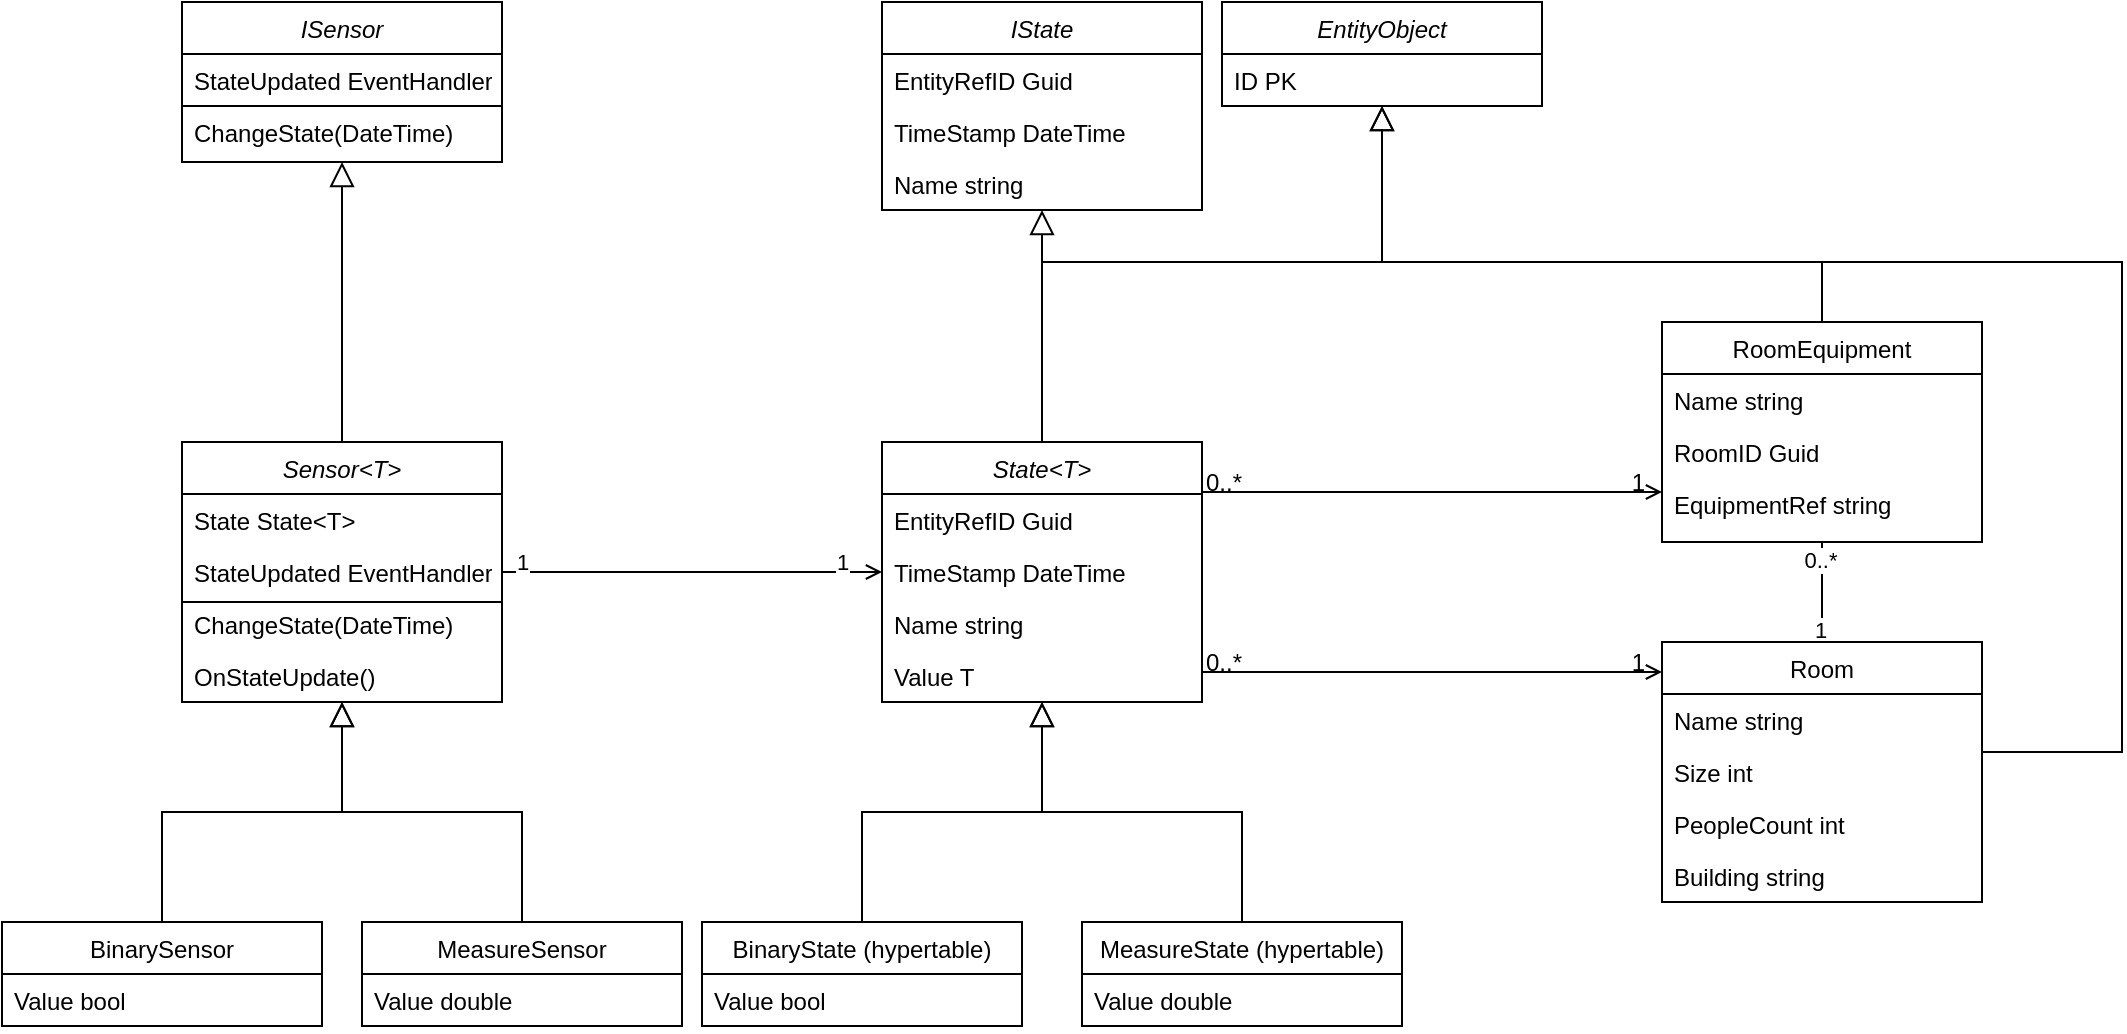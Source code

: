 <mxfile version="18.0.2" type="device"><diagram id="C5RBs43oDa-KdzZeNtuy" name="Page-1"><mxGraphModel dx="2324" dy="836" grid="1" gridSize="10" guides="1" tooltips="1" connect="1" arrows="1" fold="1" page="1" pageScale="1" pageWidth="827" pageHeight="1169" math="0" shadow="0"><root><mxCell id="WIyWlLk6GJQsqaUBKTNV-0"/><mxCell id="WIyWlLk6GJQsqaUBKTNV-1" parent="WIyWlLk6GJQsqaUBKTNV-0"/><mxCell id="zkfFHV4jXpPFQw0GAbJ--0" value="State&lt;T&gt;" style="swimlane;fontStyle=2;align=center;verticalAlign=top;childLayout=stackLayout;horizontal=1;startSize=26;horizontalStack=0;resizeParent=1;resizeLast=0;collapsible=1;marginBottom=0;rounded=0;shadow=0;strokeWidth=1;" parent="WIyWlLk6GJQsqaUBKTNV-1" vertex="1"><mxGeometry x="120" y="230" width="160" height="130" as="geometry"><mxRectangle x="230" y="140" width="160" height="26" as="alternateBounds"/></mxGeometry></mxCell><mxCell id="zkfFHV4jXpPFQw0GAbJ--2" value="EntityRefID Guid" style="text;align=left;verticalAlign=top;spacingLeft=4;spacingRight=4;overflow=hidden;rotatable=0;points=[[0,0.5],[1,0.5]];portConstraint=eastwest;rounded=0;shadow=0;html=0;" parent="zkfFHV4jXpPFQw0GAbJ--0" vertex="1"><mxGeometry y="26" width="160" height="26" as="geometry"/></mxCell><mxCell id="zkfFHV4jXpPFQw0GAbJ--3" value="TimeStamp DateTime" style="text;align=left;verticalAlign=top;spacingLeft=4;spacingRight=4;overflow=hidden;rotatable=0;points=[[0,0.5],[1,0.5]];portConstraint=eastwest;rounded=0;shadow=0;html=0;" parent="zkfFHV4jXpPFQw0GAbJ--0" vertex="1"><mxGeometry y="52" width="160" height="26" as="geometry"/></mxCell><mxCell id="ZIYa35YMbLFhxTtSrHi2-1" value="Name string" style="text;align=left;verticalAlign=top;spacingLeft=4;spacingRight=4;overflow=hidden;rotatable=0;points=[[0,0.5],[1,0.5]];portConstraint=eastwest;rounded=0;shadow=0;html=0;" parent="zkfFHV4jXpPFQw0GAbJ--0" vertex="1"><mxGeometry y="78" width="160" height="26" as="geometry"/></mxCell><mxCell id="ZIYa35YMbLFhxTtSrHi2-34" value="Value T" style="text;align=left;verticalAlign=top;spacingLeft=4;spacingRight=4;overflow=hidden;rotatable=0;points=[[0,0.5],[1,0.5]];portConstraint=eastwest;rounded=0;shadow=0;html=0;" parent="zkfFHV4jXpPFQw0GAbJ--0" vertex="1"><mxGeometry y="104" width="160" height="26" as="geometry"/></mxCell><mxCell id="zkfFHV4jXpPFQw0GAbJ--6" value="BinaryState (hypertable)" style="swimlane;fontStyle=0;align=center;verticalAlign=top;childLayout=stackLayout;horizontal=1;startSize=26;horizontalStack=0;resizeParent=1;resizeLast=0;collapsible=1;marginBottom=0;rounded=0;shadow=0;strokeWidth=1;" parent="WIyWlLk6GJQsqaUBKTNV-1" vertex="1"><mxGeometry x="30" y="470" width="160" height="52" as="geometry"><mxRectangle x="130" y="380" width="160" height="26" as="alternateBounds"/></mxGeometry></mxCell><mxCell id="zkfFHV4jXpPFQw0GAbJ--7" value="Value bool" style="text;align=left;verticalAlign=top;spacingLeft=4;spacingRight=4;overflow=hidden;rotatable=0;points=[[0,0.5],[1,0.5]];portConstraint=eastwest;" parent="zkfFHV4jXpPFQw0GAbJ--6" vertex="1"><mxGeometry y="26" width="160" height="26" as="geometry"/></mxCell><mxCell id="zkfFHV4jXpPFQw0GAbJ--12" value="" style="endArrow=block;endSize=10;endFill=0;shadow=0;strokeWidth=1;rounded=0;edgeStyle=elbowEdgeStyle;elbow=vertical;" parent="WIyWlLk6GJQsqaUBKTNV-1" source="zkfFHV4jXpPFQw0GAbJ--6" target="zkfFHV4jXpPFQw0GAbJ--0" edge="1"><mxGeometry width="160" relative="1" as="geometry"><mxPoint x="100" y="313" as="sourcePoint"/><mxPoint x="100" y="313" as="targetPoint"/></mxGeometry></mxCell><mxCell id="zkfFHV4jXpPFQw0GAbJ--13" value="MeasureState (hypertable)" style="swimlane;fontStyle=0;align=center;verticalAlign=top;childLayout=stackLayout;horizontal=1;startSize=26;horizontalStack=0;resizeParent=1;resizeLast=0;collapsible=1;marginBottom=0;rounded=0;shadow=0;strokeWidth=1;" parent="WIyWlLk6GJQsqaUBKTNV-1" vertex="1"><mxGeometry x="220" y="470" width="160" height="52" as="geometry"><mxRectangle x="340" y="380" width="170" height="26" as="alternateBounds"/></mxGeometry></mxCell><mxCell id="zkfFHV4jXpPFQw0GAbJ--14" value="Value double" style="text;align=left;verticalAlign=top;spacingLeft=4;spacingRight=4;overflow=hidden;rotatable=0;points=[[0,0.5],[1,0.5]];portConstraint=eastwest;" parent="zkfFHV4jXpPFQw0GAbJ--13" vertex="1"><mxGeometry y="26" width="160" height="26" as="geometry"/></mxCell><mxCell id="zkfFHV4jXpPFQw0GAbJ--16" value="" style="endArrow=block;endSize=10;endFill=0;shadow=0;strokeWidth=1;rounded=0;edgeStyle=elbowEdgeStyle;elbow=vertical;" parent="WIyWlLk6GJQsqaUBKTNV-1" source="zkfFHV4jXpPFQw0GAbJ--13" target="zkfFHV4jXpPFQw0GAbJ--0" edge="1"><mxGeometry width="160" relative="1" as="geometry"><mxPoint x="110" y="483" as="sourcePoint"/><mxPoint x="210" y="381" as="targetPoint"/></mxGeometry></mxCell><mxCell id="zkfFHV4jXpPFQw0GAbJ--17" value="RoomEquipment" style="swimlane;fontStyle=0;align=center;verticalAlign=top;childLayout=stackLayout;horizontal=1;startSize=26;horizontalStack=0;resizeParent=1;resizeLast=0;collapsible=1;marginBottom=0;rounded=0;shadow=0;strokeWidth=1;" parent="WIyWlLk6GJQsqaUBKTNV-1" vertex="1"><mxGeometry x="510" y="170" width="160" height="110" as="geometry"><mxRectangle x="550" y="140" width="160" height="26" as="alternateBounds"/></mxGeometry></mxCell><mxCell id="zkfFHV4jXpPFQw0GAbJ--19" value="Name string" style="text;align=left;verticalAlign=top;spacingLeft=4;spacingRight=4;overflow=hidden;rotatable=0;points=[[0,0.5],[1,0.5]];portConstraint=eastwest;rounded=0;shadow=0;html=0;" parent="zkfFHV4jXpPFQw0GAbJ--17" vertex="1"><mxGeometry y="26" width="160" height="26" as="geometry"/></mxCell><mxCell id="zkfFHV4jXpPFQw0GAbJ--20" value="RoomID Guid" style="text;align=left;verticalAlign=top;spacingLeft=4;spacingRight=4;overflow=hidden;rotatable=0;points=[[0,0.5],[1,0.5]];portConstraint=eastwest;rounded=0;shadow=0;html=0;" parent="zkfFHV4jXpPFQw0GAbJ--17" vertex="1"><mxGeometry y="52" width="160" height="26" as="geometry"/></mxCell><mxCell id="ZIYa35YMbLFhxTtSrHi2-12" value="EquipmentRef string" style="text;align=left;verticalAlign=top;spacingLeft=4;spacingRight=4;overflow=hidden;rotatable=0;points=[[0,0.5],[1,0.5]];portConstraint=eastwest;rounded=0;shadow=0;html=0;" parent="zkfFHV4jXpPFQw0GAbJ--17" vertex="1"><mxGeometry y="78" width="160" height="26" as="geometry"/></mxCell><mxCell id="zkfFHV4jXpPFQw0GAbJ--26" value="" style="endArrow=open;shadow=0;strokeWidth=1;rounded=0;endFill=0;edgeStyle=elbowEdgeStyle;elbow=vertical;" parent="WIyWlLk6GJQsqaUBKTNV-1" source="zkfFHV4jXpPFQw0GAbJ--0" target="zkfFHV4jXpPFQw0GAbJ--17" edge="1"><mxGeometry x="0.5" y="41" relative="1" as="geometry"><mxPoint x="380" y="222" as="sourcePoint"/><mxPoint x="540" y="222" as="targetPoint"/><mxPoint x="-40" y="32" as="offset"/></mxGeometry></mxCell><mxCell id="zkfFHV4jXpPFQw0GAbJ--27" value="0..*" style="resizable=0;align=left;verticalAlign=bottom;labelBackgroundColor=none;fontSize=12;" parent="zkfFHV4jXpPFQw0GAbJ--26" connectable="0" vertex="1"><mxGeometry x="-1" relative="1" as="geometry"><mxPoint y="4" as="offset"/></mxGeometry></mxCell><mxCell id="zkfFHV4jXpPFQw0GAbJ--28" value="1" style="resizable=0;align=right;verticalAlign=bottom;labelBackgroundColor=none;fontSize=12;" parent="zkfFHV4jXpPFQw0GAbJ--26" connectable="0" vertex="1"><mxGeometry x="1" relative="1" as="geometry"><mxPoint x="-7" y="4" as="offset"/></mxGeometry></mxCell><mxCell id="ZIYa35YMbLFhxTtSrHi2-13" style="edgeStyle=orthogonalEdgeStyle;rounded=0;orthogonalLoop=1;jettySize=auto;html=1;endArrow=none;endFill=0;" parent="WIyWlLk6GJQsqaUBKTNV-1" source="ZIYa35YMbLFhxTtSrHi2-2" target="zkfFHV4jXpPFQw0GAbJ--17" edge="1"><mxGeometry relative="1" as="geometry"><mxPoint x="590" y="280" as="targetPoint"/></mxGeometry></mxCell><mxCell id="ZIYa35YMbLFhxTtSrHi2-14" value="0..*" style="edgeLabel;html=1;align=center;verticalAlign=middle;resizable=0;points=[];" parent="ZIYa35YMbLFhxTtSrHi2-13" vertex="1" connectable="0"><mxGeometry x="0.75" y="1" relative="1" as="geometry"><mxPoint y="3" as="offset"/></mxGeometry></mxCell><mxCell id="ZIYa35YMbLFhxTtSrHi2-15" value="1" style="edgeLabel;html=1;align=center;verticalAlign=middle;resizable=0;points=[];" parent="ZIYa35YMbLFhxTtSrHi2-13" vertex="1" connectable="0"><mxGeometry x="-0.317" y="1" relative="1" as="geometry"><mxPoint y="11" as="offset"/></mxGeometry></mxCell><mxCell id="ZIYa35YMbLFhxTtSrHi2-2" value="Room" style="swimlane;fontStyle=0;align=center;verticalAlign=top;childLayout=stackLayout;horizontal=1;startSize=26;horizontalStack=0;resizeParent=1;resizeLast=0;collapsible=1;marginBottom=0;rounded=0;shadow=0;strokeWidth=1;" parent="WIyWlLk6GJQsqaUBKTNV-1" vertex="1"><mxGeometry x="510" y="330" width="160" height="130" as="geometry"><mxRectangle x="550" y="140" width="160" height="26" as="alternateBounds"/></mxGeometry></mxCell><mxCell id="ZIYa35YMbLFhxTtSrHi2-4" value="Name string" style="text;align=left;verticalAlign=top;spacingLeft=4;spacingRight=4;overflow=hidden;rotatable=0;points=[[0,0.5],[1,0.5]];portConstraint=eastwest;rounded=0;shadow=0;html=0;" parent="ZIYa35YMbLFhxTtSrHi2-2" vertex="1"><mxGeometry y="26" width="160" height="26" as="geometry"/></mxCell><mxCell id="ZIYa35YMbLFhxTtSrHi2-5" value="Size int" style="text;align=left;verticalAlign=top;spacingLeft=4;spacingRight=4;overflow=hidden;rotatable=0;points=[[0,0.5],[1,0.5]];portConstraint=eastwest;rounded=0;shadow=0;html=0;" parent="ZIYa35YMbLFhxTtSrHi2-2" vertex="1"><mxGeometry y="52" width="160" height="26" as="geometry"/></mxCell><mxCell id="ZIYa35YMbLFhxTtSrHi2-6" value="PeopleCount int" style="text;align=left;verticalAlign=top;spacingLeft=4;spacingRight=4;overflow=hidden;rotatable=0;points=[[0,0.5],[1,0.5]];portConstraint=eastwest;rounded=0;shadow=0;html=0;" parent="ZIYa35YMbLFhxTtSrHi2-2" vertex="1"><mxGeometry y="78" width="160" height="26" as="geometry"/></mxCell><mxCell id="ZIYa35YMbLFhxTtSrHi2-7" value="Building string" style="text;align=left;verticalAlign=top;spacingLeft=4;spacingRight=4;overflow=hidden;rotatable=0;points=[[0,0.5],[1,0.5]];portConstraint=eastwest;rounded=0;shadow=0;html=0;" parent="ZIYa35YMbLFhxTtSrHi2-2" vertex="1"><mxGeometry y="104" width="160" height="26" as="geometry"/></mxCell><mxCell id="ZIYa35YMbLFhxTtSrHi2-8" value="" style="endArrow=open;shadow=0;strokeWidth=1;rounded=0;endFill=0;edgeStyle=elbowEdgeStyle;elbow=vertical;" parent="WIyWlLk6GJQsqaUBKTNV-1" source="zkfFHV4jXpPFQw0GAbJ--0" target="ZIYa35YMbLFhxTtSrHi2-2" edge="1"><mxGeometry x="0.5" y="41" relative="1" as="geometry"><mxPoint x="380" y="250" as="sourcePoint"/><mxPoint x="570" y="250" as="targetPoint"/><mxPoint x="-40" y="32" as="offset"/></mxGeometry></mxCell><mxCell id="ZIYa35YMbLFhxTtSrHi2-9" value="0..*" style="resizable=0;align=left;verticalAlign=bottom;labelBackgroundColor=none;fontSize=12;" parent="ZIYa35YMbLFhxTtSrHi2-8" connectable="0" vertex="1"><mxGeometry x="-1" relative="1" as="geometry"><mxPoint y="4" as="offset"/></mxGeometry></mxCell><mxCell id="ZIYa35YMbLFhxTtSrHi2-10" value="1" style="resizable=0;align=right;verticalAlign=bottom;labelBackgroundColor=none;fontSize=12;" parent="ZIYa35YMbLFhxTtSrHi2-8" connectable="0" vertex="1"><mxGeometry x="1" relative="1" as="geometry"><mxPoint x="-7" y="4" as="offset"/></mxGeometry></mxCell><mxCell id="ZIYa35YMbLFhxTtSrHi2-23" value="EntityObject" style="swimlane;fontStyle=2;align=center;verticalAlign=top;childLayout=stackLayout;horizontal=1;startSize=26;horizontalStack=0;resizeParent=1;resizeLast=0;collapsible=1;marginBottom=0;rounded=0;shadow=0;strokeWidth=1;" parent="WIyWlLk6GJQsqaUBKTNV-1" vertex="1"><mxGeometry x="290" y="10" width="160" height="52" as="geometry"><mxRectangle x="230" y="140" width="160" height="26" as="alternateBounds"/></mxGeometry></mxCell><mxCell id="ZIYa35YMbLFhxTtSrHi2-24" value="ID PK" style="text;align=left;verticalAlign=top;spacingLeft=4;spacingRight=4;overflow=hidden;rotatable=0;points=[[0,0.5],[1,0.5]];portConstraint=eastwest;" parent="ZIYa35YMbLFhxTtSrHi2-23" vertex="1"><mxGeometry y="26" width="160" height="26" as="geometry"/></mxCell><mxCell id="ZIYa35YMbLFhxTtSrHi2-28" value="" style="endArrow=block;endSize=10;endFill=0;shadow=0;strokeWidth=1;rounded=0;edgeStyle=elbowEdgeStyle;elbow=vertical;" parent="WIyWlLk6GJQsqaUBKTNV-1" source="zkfFHV4jXpPFQw0GAbJ--17" target="ZIYa35YMbLFhxTtSrHi2-24" edge="1"><mxGeometry width="160" relative="1" as="geometry"><mxPoint x="480" y="210" as="sourcePoint"/><mxPoint x="380" y="110" as="targetPoint"/><Array as="points"><mxPoint x="370" y="140"/><mxPoint x="470" y="110"/><mxPoint x="370" y="120"/></Array></mxGeometry></mxCell><mxCell id="ZIYa35YMbLFhxTtSrHi2-30" value="" style="endArrow=block;endSize=10;endFill=0;shadow=0;strokeWidth=1;rounded=0;edgeStyle=elbowEdgeStyle;elbow=vertical;exitX=0.5;exitY=0;exitDx=0;exitDy=0;" parent="WIyWlLk6GJQsqaUBKTNV-1" source="zkfFHV4jXpPFQw0GAbJ--0" target="ZIYa35YMbLFhxTtSrHi2-24" edge="1"><mxGeometry width="160" relative="1" as="geometry"><mxPoint x="370" y="138" as="sourcePoint"/><mxPoint x="90" y="70" as="targetPoint"/><Array as="points"><mxPoint x="370" y="140"/><mxPoint x="370" y="110"/><mxPoint x="370" y="120"/><mxPoint x="370" y="80"/><mxPoint x="370" y="100"/></Array></mxGeometry></mxCell><mxCell id="ZIYa35YMbLFhxTtSrHi2-33" style="edgeStyle=orthogonalEdgeStyle;rounded=0;orthogonalLoop=1;jettySize=auto;html=1;endArrow=none;endFill=0;" parent="WIyWlLk6GJQsqaUBKTNV-1" source="ZIYa35YMbLFhxTtSrHi2-2" edge="1"><mxGeometry relative="1" as="geometry"><mxPoint x="590" y="140" as="targetPoint"/><Array as="points"><mxPoint x="740" y="385"/><mxPoint x="740" y="140"/><mxPoint x="590" y="140"/></Array></mxGeometry></mxCell><mxCell id="sdg6t4KoSezX6TQlxOpi-17" style="edgeStyle=orthogonalEdgeStyle;rounded=0;orthogonalLoop=1;jettySize=auto;html=1;entryX=0;entryY=0.5;entryDx=0;entryDy=0;endArrow=open;endFill=0;" edge="1" parent="WIyWlLk6GJQsqaUBKTNV-1" source="sdg6t4KoSezX6TQlxOpi-0" target="zkfFHV4jXpPFQw0GAbJ--3"><mxGeometry relative="1" as="geometry"/></mxCell><mxCell id="sdg6t4KoSezX6TQlxOpi-18" value="1" style="edgeLabel;html=1;align=center;verticalAlign=middle;resizable=0;points=[];" vertex="1" connectable="0" parent="sdg6t4KoSezX6TQlxOpi-17"><mxGeometry x="-0.758" y="-2" relative="1" as="geometry"><mxPoint x="-13" y="-7" as="offset"/></mxGeometry></mxCell><mxCell id="sdg6t4KoSezX6TQlxOpi-19" value="1" style="edgeLabel;html=1;align=center;verticalAlign=middle;resizable=0;points=[];" vertex="1" connectable="0" parent="sdg6t4KoSezX6TQlxOpi-17"><mxGeometry x="0.705" y="2" relative="1" as="geometry"><mxPoint x="8" y="-3" as="offset"/></mxGeometry></mxCell><mxCell id="sdg6t4KoSezX6TQlxOpi-0" value="Sensor&lt;T&gt;" style="swimlane;fontStyle=2;align=center;verticalAlign=top;childLayout=stackLayout;horizontal=1;startSize=26;horizontalStack=0;resizeParent=1;resizeLast=0;collapsible=1;marginBottom=0;rounded=0;shadow=0;strokeWidth=1;" vertex="1" parent="WIyWlLk6GJQsqaUBKTNV-1"><mxGeometry x="-230" y="230" width="160" height="130" as="geometry"><mxRectangle x="230" y="140" width="160" height="26" as="alternateBounds"/></mxGeometry></mxCell><mxCell id="sdg6t4KoSezX6TQlxOpi-1" value="State State&lt;T&gt;" style="text;align=left;verticalAlign=top;spacingLeft=4;spacingRight=4;overflow=hidden;rotatable=0;points=[[0,0.5],[1,0.5]];portConstraint=eastwest;rounded=0;shadow=0;html=0;" vertex="1" parent="sdg6t4KoSezX6TQlxOpi-0"><mxGeometry y="26" width="160" height="26" as="geometry"/></mxCell><mxCell id="sdg6t4KoSezX6TQlxOpi-6" value="" style="endArrow=none;html=1;rounded=0;" edge="1" parent="sdg6t4KoSezX6TQlxOpi-0"><mxGeometry width="50" height="50" relative="1" as="geometry"><mxPoint y="80" as="sourcePoint"/><mxPoint x="160" y="80" as="targetPoint"/><Array as="points"/></mxGeometry></mxCell><mxCell id="sdg6t4KoSezX6TQlxOpi-9" value="StateUpdated EventHandler" style="text;align=left;verticalAlign=top;spacingLeft=4;spacingRight=4;overflow=hidden;rotatable=0;points=[[0,0.5],[1,0.5]];portConstraint=eastwest;rounded=0;shadow=0;html=0;" vertex="1" parent="sdg6t4KoSezX6TQlxOpi-0"><mxGeometry y="52" width="160" height="26" as="geometry"/></mxCell><mxCell id="sdg6t4KoSezX6TQlxOpi-7" value="ChangeState(DateTime)" style="text;align=left;verticalAlign=top;spacingLeft=4;spacingRight=4;overflow=hidden;rotatable=0;points=[[0,0.5],[1,0.5]];portConstraint=eastwest;rounded=0;shadow=0;html=0;" vertex="1" parent="sdg6t4KoSezX6TQlxOpi-0"><mxGeometry y="78" width="160" height="26" as="geometry"/></mxCell><mxCell id="sdg6t4KoSezX6TQlxOpi-8" value="OnStateUpdate()" style="text;align=left;verticalAlign=top;spacingLeft=4;spacingRight=4;overflow=hidden;rotatable=0;points=[[0,0.5],[1,0.5]];portConstraint=eastwest;rounded=0;shadow=0;html=0;" vertex="1" parent="sdg6t4KoSezX6TQlxOpi-0"><mxGeometry y="104" width="160" height="26" as="geometry"/></mxCell><mxCell id="sdg6t4KoSezX6TQlxOpi-10" value="BinarySensor" style="swimlane;fontStyle=0;align=center;verticalAlign=top;childLayout=stackLayout;horizontal=1;startSize=26;horizontalStack=0;resizeParent=1;resizeLast=0;collapsible=1;marginBottom=0;rounded=0;shadow=0;strokeWidth=1;" vertex="1" parent="WIyWlLk6GJQsqaUBKTNV-1"><mxGeometry x="-320" y="470" width="160" height="52" as="geometry"><mxRectangle x="130" y="380" width="160" height="26" as="alternateBounds"/></mxGeometry></mxCell><mxCell id="sdg6t4KoSezX6TQlxOpi-11" value="Value bool" style="text;align=left;verticalAlign=top;spacingLeft=4;spacingRight=4;overflow=hidden;rotatable=0;points=[[0,0.5],[1,0.5]];portConstraint=eastwest;" vertex="1" parent="sdg6t4KoSezX6TQlxOpi-10"><mxGeometry y="26" width="160" height="26" as="geometry"/></mxCell><mxCell id="sdg6t4KoSezX6TQlxOpi-12" value="MeasureSensor" style="swimlane;fontStyle=0;align=center;verticalAlign=top;childLayout=stackLayout;horizontal=1;startSize=26;horizontalStack=0;resizeParent=1;resizeLast=0;collapsible=1;marginBottom=0;rounded=0;shadow=0;strokeWidth=1;" vertex="1" parent="WIyWlLk6GJQsqaUBKTNV-1"><mxGeometry x="-140" y="470" width="160" height="52" as="geometry"><mxRectangle x="340" y="380" width="170" height="26" as="alternateBounds"/></mxGeometry></mxCell><mxCell id="sdg6t4KoSezX6TQlxOpi-13" value="Value double" style="text;align=left;verticalAlign=top;spacingLeft=4;spacingRight=4;overflow=hidden;rotatable=0;points=[[0,0.5],[1,0.5]];portConstraint=eastwest;" vertex="1" parent="sdg6t4KoSezX6TQlxOpi-12"><mxGeometry y="26" width="160" height="26" as="geometry"/></mxCell><mxCell id="sdg6t4KoSezX6TQlxOpi-14" value="" style="endArrow=block;endSize=10;endFill=0;shadow=0;strokeWidth=1;rounded=0;edgeStyle=elbowEdgeStyle;elbow=vertical;" edge="1" parent="WIyWlLk6GJQsqaUBKTNV-1" source="sdg6t4KoSezX6TQlxOpi-10" target="sdg6t4KoSezX6TQlxOpi-0"><mxGeometry width="160" relative="1" as="geometry"><mxPoint x="-200" y="490" as="sourcePoint"/><mxPoint x="-110" y="380" as="targetPoint"/></mxGeometry></mxCell><mxCell id="sdg6t4KoSezX6TQlxOpi-15" value="" style="endArrow=block;endSize=10;endFill=0;shadow=0;strokeWidth=1;rounded=0;edgeStyle=elbowEdgeStyle;elbow=vertical;" edge="1" parent="WIyWlLk6GJQsqaUBKTNV-1" source="sdg6t4KoSezX6TQlxOpi-12" target="sdg6t4KoSezX6TQlxOpi-0"><mxGeometry width="160" relative="1" as="geometry"><mxPoint x="-10" y="490" as="sourcePoint"/><mxPoint x="-110" y="380" as="targetPoint"/></mxGeometry></mxCell><mxCell id="sdg6t4KoSezX6TQlxOpi-21" value="ISensor" style="swimlane;fontStyle=2;align=center;verticalAlign=top;childLayout=stackLayout;horizontal=1;startSize=26;horizontalStack=0;resizeParent=1;resizeLast=0;collapsible=1;marginBottom=0;rounded=0;shadow=0;strokeWidth=1;" vertex="1" parent="WIyWlLk6GJQsqaUBKTNV-1"><mxGeometry x="-230" y="10" width="160" height="80" as="geometry"><mxRectangle x="230" y="140" width="160" height="26" as="alternateBounds"/></mxGeometry></mxCell><mxCell id="sdg6t4KoSezX6TQlxOpi-24" value="StateUpdated EventHandler" style="text;align=left;verticalAlign=top;spacingLeft=4;spacingRight=4;overflow=hidden;rotatable=0;points=[[0,0.5],[1,0.5]];portConstraint=eastwest;rounded=0;shadow=0;html=0;" vertex="1" parent="sdg6t4KoSezX6TQlxOpi-21"><mxGeometry y="26" width="160" height="26" as="geometry"/></mxCell><mxCell id="sdg6t4KoSezX6TQlxOpi-23" value="" style="endArrow=none;html=1;rounded=0;" edge="1" parent="sdg6t4KoSezX6TQlxOpi-21"><mxGeometry width="50" height="50" relative="1" as="geometry"><mxPoint y="52" as="sourcePoint"/><mxPoint x="160" y="52" as="targetPoint"/><Array as="points"><mxPoint x="90" y="52"/></Array></mxGeometry></mxCell><mxCell id="sdg6t4KoSezX6TQlxOpi-25" value="ChangeState(DateTime)" style="text;align=left;verticalAlign=top;spacingLeft=4;spacingRight=4;overflow=hidden;rotatable=0;points=[[0,0.5],[1,0.5]];portConstraint=eastwest;rounded=0;shadow=0;html=0;" vertex="1" parent="sdg6t4KoSezX6TQlxOpi-21"><mxGeometry y="52" width="160" height="26" as="geometry"/></mxCell><mxCell id="sdg6t4KoSezX6TQlxOpi-27" value="" style="endArrow=block;endSize=10;endFill=0;shadow=0;strokeWidth=1;rounded=0;edgeStyle=elbowEdgeStyle;elbow=vertical;" edge="1" parent="WIyWlLk6GJQsqaUBKTNV-1" source="sdg6t4KoSezX6TQlxOpi-0" target="sdg6t4KoSezX6TQlxOpi-21"><mxGeometry width="160" relative="1" as="geometry"><mxPoint x="50" y="270" as="sourcePoint"/><mxPoint x="-40.0" y="160.0" as="targetPoint"/></mxGeometry></mxCell><mxCell id="sdg6t4KoSezX6TQlxOpi-28" value="IState" style="swimlane;fontStyle=2;align=center;verticalAlign=top;childLayout=stackLayout;horizontal=1;startSize=26;horizontalStack=0;resizeParent=1;resizeLast=0;collapsible=1;marginBottom=0;rounded=0;shadow=0;strokeWidth=1;" vertex="1" parent="WIyWlLk6GJQsqaUBKTNV-1"><mxGeometry x="120" y="10" width="160" height="104" as="geometry"><mxRectangle x="230" y="140" width="160" height="26" as="alternateBounds"/></mxGeometry></mxCell><mxCell id="sdg6t4KoSezX6TQlxOpi-29" value="EntityRefID Guid" style="text;align=left;verticalAlign=top;spacingLeft=4;spacingRight=4;overflow=hidden;rotatable=0;points=[[0,0.5],[1,0.5]];portConstraint=eastwest;rounded=0;shadow=0;html=0;" vertex="1" parent="sdg6t4KoSezX6TQlxOpi-28"><mxGeometry y="26" width="160" height="26" as="geometry"/></mxCell><mxCell id="sdg6t4KoSezX6TQlxOpi-30" value="TimeStamp DateTime" style="text;align=left;verticalAlign=top;spacingLeft=4;spacingRight=4;overflow=hidden;rotatable=0;points=[[0,0.5],[1,0.5]];portConstraint=eastwest;rounded=0;shadow=0;html=0;" vertex="1" parent="sdg6t4KoSezX6TQlxOpi-28"><mxGeometry y="52" width="160" height="26" as="geometry"/></mxCell><mxCell id="sdg6t4KoSezX6TQlxOpi-31" value="Name string" style="text;align=left;verticalAlign=top;spacingLeft=4;spacingRight=4;overflow=hidden;rotatable=0;points=[[0,0.5],[1,0.5]];portConstraint=eastwest;rounded=0;shadow=0;html=0;" vertex="1" parent="sdg6t4KoSezX6TQlxOpi-28"><mxGeometry y="78" width="160" height="26" as="geometry"/></mxCell><mxCell id="sdg6t4KoSezX6TQlxOpi-34" value="" style="endArrow=block;endSize=10;endFill=0;shadow=0;strokeWidth=1;rounded=0;edgeStyle=elbowEdgeStyle;elbow=vertical;" edge="1" parent="WIyWlLk6GJQsqaUBKTNV-1" source="zkfFHV4jXpPFQw0GAbJ--0" target="sdg6t4KoSezX6TQlxOpi-28"><mxGeometry width="160" relative="1" as="geometry"><mxPoint x="210" y="240" as="sourcePoint"/><mxPoint x="380" y="72.0" as="targetPoint"/><Array as="points"><mxPoint x="200" y="170"/><mxPoint x="80" y="140"/><mxPoint x="200" y="110"/><mxPoint x="190" y="110"/><mxPoint x="380" y="120"/><mxPoint x="380" y="130"/><mxPoint x="380" y="90"/><mxPoint x="380" y="110"/></Array></mxGeometry></mxCell></root></mxGraphModel></diagram></mxfile>